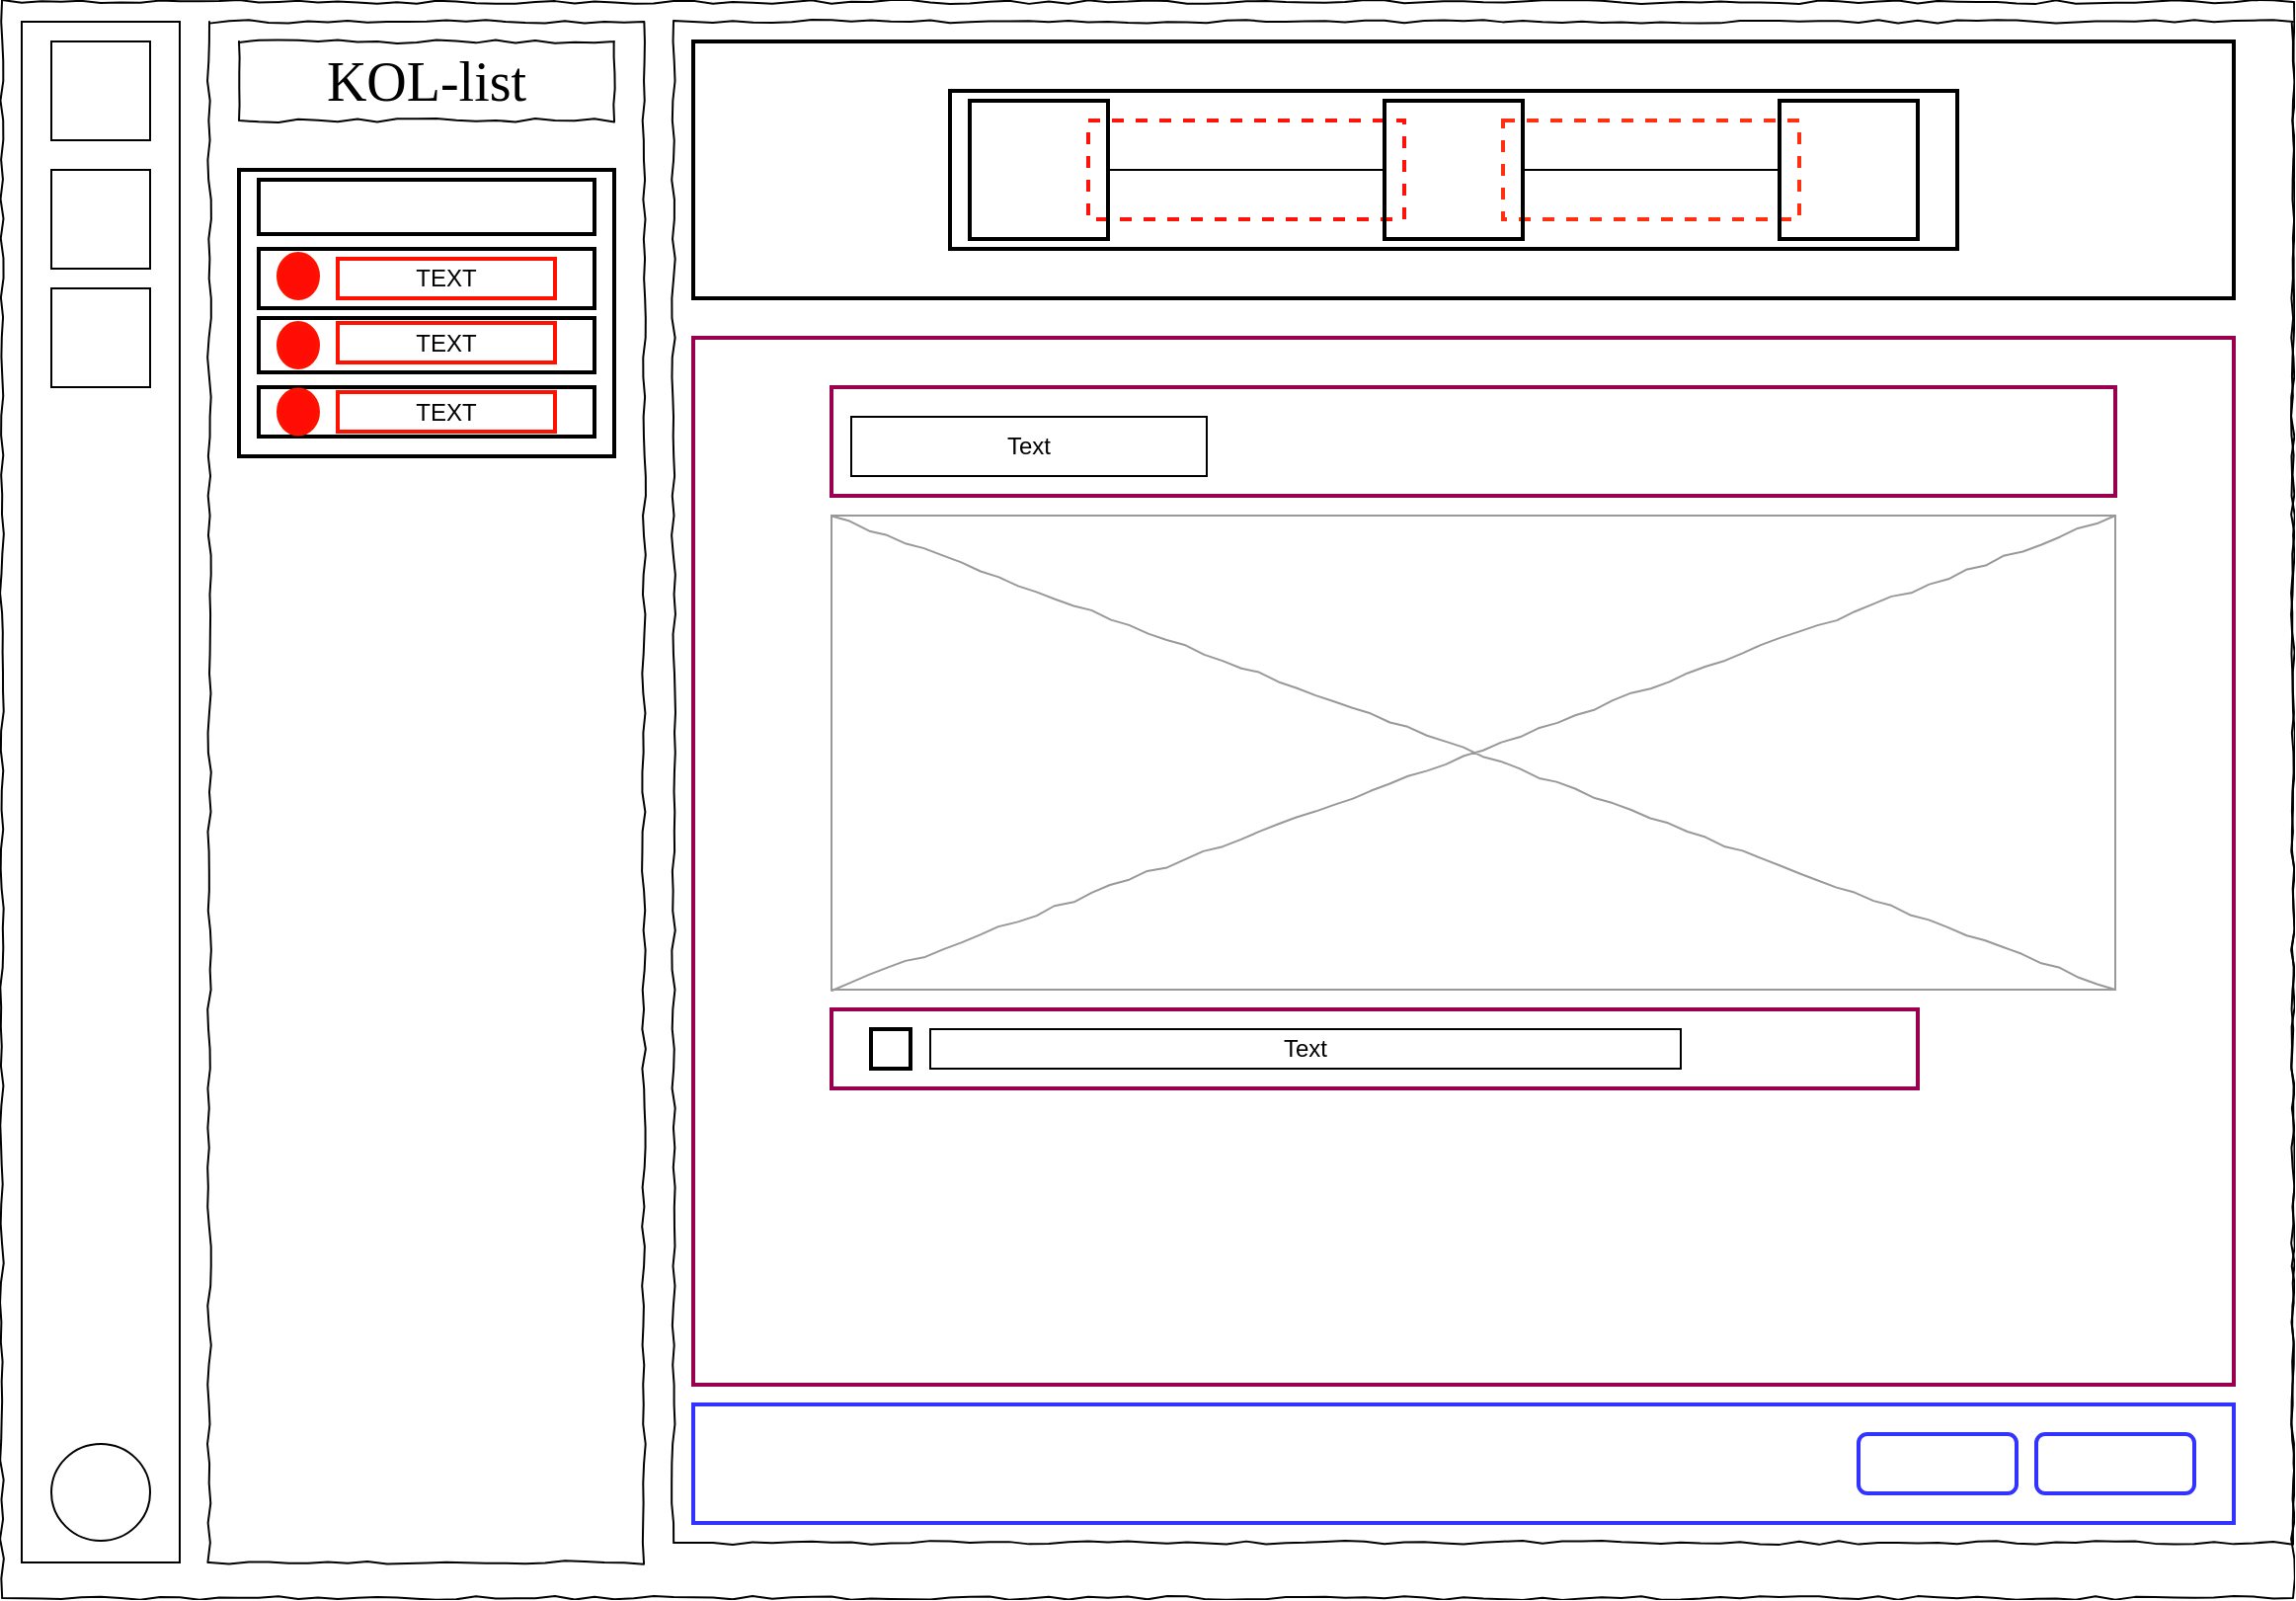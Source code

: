 <mxfile version="14.8.0" type="github">
  <diagram name="Page-1" id="03018318-947c-dd8e-b7a3-06fadd420f32">
    <mxGraphModel dx="2522" dy="762" grid="1" gridSize="10" guides="1" tooltips="1" connect="1" arrows="1" fold="1" page="1" pageScale="1" pageWidth="1100" pageHeight="850" background="none" math="0" shadow="0">
      <root>
        <mxCell id="0" />
        <mxCell id="1" parent="0" />
        <mxCell id="LAibJ-5zCVIrmC9jEC37-33" value="" style="rounded=0;whiteSpace=wrap;html=1;strokeWidth=2;fillColor=none;dashed=1;strokeColor=#FF2F0F;" vertex="1" parent="1">
          <mxGeometry x="670" y="60" width="150" height="50" as="geometry" />
        </mxCell>
        <mxCell id="677b7b8949515195-1" value="" style="whiteSpace=wrap;html=1;rounded=0;shadow=0;labelBackgroundColor=none;strokeColor=#000000;strokeWidth=1;fillColor=none;fontFamily=Verdana;fontSize=12;fontColor=#000000;align=center;comic=1;" parent="1" vertex="1">
          <mxGeometry x="-90" width="1160" height="808" as="geometry" />
        </mxCell>
        <mxCell id="677b7b8949515195-10" value="" style="whiteSpace=wrap;html=1;rounded=0;shadow=0;labelBackgroundColor=none;strokeWidth=1;fillColor=none;fontFamily=Verdana;fontSize=12;align=center;comic=1;" parent="1" vertex="1">
          <mxGeometry x="250" y="10" width="820" height="770" as="geometry" />
        </mxCell>
        <mxCell id="LAibJ-5zCVIrmC9jEC37-24" value="" style="rounded=0;whiteSpace=wrap;html=1;strokeWidth=2;fillColor=none;" vertex="1" parent="1">
          <mxGeometry x="260" y="20" width="780" height="130" as="geometry" />
        </mxCell>
        <mxCell id="LAibJ-5zCVIrmC9jEC37-25" value="" style="rounded=0;whiteSpace=wrap;html=1;strokeColor=#000000;strokeWidth=2;fillColor=none;" vertex="1" parent="1">
          <mxGeometry x="390" y="45" width="510" height="80" as="geometry" />
        </mxCell>
        <mxCell id="LAibJ-5zCVIrmC9jEC37-32" value="" style="rounded=0;whiteSpace=wrap;html=1;strokeWidth=2;fillColor=none;dashed=1;strokeColor=#FF120A;" vertex="1" parent="1">
          <mxGeometry x="460" y="60" width="160" height="50" as="geometry" />
        </mxCell>
        <mxCell id="LAibJ-5zCVIrmC9jEC37-34" value="" style="rounded=0;whiteSpace=wrap;html=1;strokeWidth=2;fillColor=none;strokeColor=#99004D;" vertex="1" parent="1">
          <mxGeometry x="260" y="170" width="780" height="530" as="geometry" />
        </mxCell>
        <mxCell id="677b7b8949515195-16" value="" style="verticalLabelPosition=bottom;shadow=0;dashed=0;align=center;verticalAlign=top;strokeWidth=1;shape=mxgraph.mockup.graphics.simpleIcon;strokeColor=#999999;rounded=0;labelBackgroundColor=none;fontFamily=Verdana;fontSize=14;fontColor=#000000;comic=1;html=1;" parent="1" vertex="1">
          <mxGeometry x="330" y="260" width="650" height="240" as="geometry" />
        </mxCell>
        <mxCell id="677b7b8949515195-8" value="" style="whiteSpace=wrap;html=1;rounded=0;shadow=0;labelBackgroundColor=none;strokeWidth=1;fillColor=none;fontFamily=Verdana;fontSize=12;align=center;comic=1;" parent="1" vertex="1">
          <mxGeometry x="15" y="10" width="220" height="780" as="geometry" />
        </mxCell>
        <mxCell id="677b7b8949515195-2" value="KOL-list" style="whiteSpace=wrap;html=1;rounded=0;shadow=0;labelBackgroundColor=none;strokeWidth=1;fontFamily=Verdana;fontSize=28;align=center;comic=1;" parent="1" vertex="1">
          <mxGeometry x="30" y="20" width="190" height="40" as="geometry" />
        </mxCell>
        <mxCell id="677b7b8949515195-27" value="" style="text;html=1;points=[];align=left;verticalAlign=top;spacingTop=-4;fontSize=14;fontFamily=Verdana;strokeColor=#000000;strokeWidth=2;" parent="1" vertex="1">
          <mxGeometry x="30" y="85" width="190" height="145" as="geometry" />
        </mxCell>
        <mxCell id="LAibJ-5zCVIrmC9jEC37-7" value="" style="rounded=0;whiteSpace=wrap;html=1;fillColor=none;" vertex="1" parent="1">
          <mxGeometry x="-80" y="10" width="80" height="780" as="geometry" />
        </mxCell>
        <mxCell id="LAibJ-5zCVIrmC9jEC37-8" value="" style="rounded=0;whiteSpace=wrap;html=1;fillColor=none;" vertex="1" parent="1">
          <mxGeometry x="-65" y="20" width="50" height="50" as="geometry" />
        </mxCell>
        <mxCell id="LAibJ-5zCVIrmC9jEC37-10" value="" style="rounded=0;whiteSpace=wrap;html=1;fillColor=none;" vertex="1" parent="1">
          <mxGeometry x="-65" y="85" width="50" height="50" as="geometry" />
        </mxCell>
        <mxCell id="LAibJ-5zCVIrmC9jEC37-11" value="" style="rounded=0;whiteSpace=wrap;html=1;fillColor=none;" vertex="1" parent="1">
          <mxGeometry x="-65" y="145" width="50" height="50" as="geometry" />
        </mxCell>
        <mxCell id="LAibJ-5zCVIrmC9jEC37-12" value="" style="ellipse;whiteSpace=wrap;html=1;fillColor=none;" vertex="1" parent="1">
          <mxGeometry x="-65" y="730" width="50" height="49" as="geometry" />
        </mxCell>
        <mxCell id="LAibJ-5zCVIrmC9jEC37-13" value="" style="rounded=0;whiteSpace=wrap;html=1;strokeColor=#000000;strokeWidth=2;fillColor=none;" vertex="1" parent="1">
          <mxGeometry x="40" y="90" width="170" height="27.5" as="geometry" />
        </mxCell>
        <mxCell id="LAibJ-5zCVIrmC9jEC37-14" value="" style="rounded=0;whiteSpace=wrap;html=1;strokeColor=#000000;strokeWidth=2;fillColor=none;" vertex="1" parent="1">
          <mxGeometry x="40" y="125" width="170" height="30" as="geometry" />
        </mxCell>
        <mxCell id="LAibJ-5zCVIrmC9jEC37-15" value="" style="rounded=0;whiteSpace=wrap;html=1;strokeColor=#000000;strokeWidth=2;fillColor=none;" vertex="1" parent="1">
          <mxGeometry x="40" y="160" width="170" height="27.5" as="geometry" />
        </mxCell>
        <mxCell id="LAibJ-5zCVIrmC9jEC37-16" value="" style="rounded=0;whiteSpace=wrap;html=1;strokeColor=#000000;strokeWidth=2;fillColor=none;" vertex="1" parent="1">
          <mxGeometry x="40" y="195" width="170" height="25" as="geometry" />
        </mxCell>
        <mxCell id="LAibJ-5zCVIrmC9jEC37-17" value="" style="ellipse;whiteSpace=wrap;html=1;strokeWidth=2;strokeColor=#FF1100;fillColor=#FF0D05;" vertex="1" parent="1">
          <mxGeometry x="50" y="127.5" width="20" height="22.5" as="geometry" />
        </mxCell>
        <mxCell id="LAibJ-5zCVIrmC9jEC37-19" value="TEXT" style="rounded=0;whiteSpace=wrap;html=1;strokeColor=#FF1100;strokeWidth=2;fillColor=none;" vertex="1" parent="1">
          <mxGeometry x="80" y="130" width="110" height="20" as="geometry" />
        </mxCell>
        <mxCell id="LAibJ-5zCVIrmC9jEC37-20" value="" style="ellipse;whiteSpace=wrap;html=1;strokeWidth=2;strokeColor=#FF1100;fillColor=#FF0D05;" vertex="1" parent="1">
          <mxGeometry x="50" y="162.5" width="20" height="22.5" as="geometry" />
        </mxCell>
        <mxCell id="LAibJ-5zCVIrmC9jEC37-21" value="" style="ellipse;whiteSpace=wrap;html=1;strokeWidth=2;strokeColor=#FF1100;fillColor=#FF0D05;" vertex="1" parent="1">
          <mxGeometry x="50" y="196.25" width="20" height="22.5" as="geometry" />
        </mxCell>
        <mxCell id="LAibJ-5zCVIrmC9jEC37-22" value="TEXT" style="rounded=0;whiteSpace=wrap;html=1;strokeColor=#FF1100;strokeWidth=2;fillColor=none;" vertex="1" parent="1">
          <mxGeometry x="80" y="162.5" width="110" height="20" as="geometry" />
        </mxCell>
        <mxCell id="LAibJ-5zCVIrmC9jEC37-23" value="TEXT" style="rounded=0;whiteSpace=wrap;html=1;strokeColor=#FF1100;strokeWidth=2;fillColor=none;" vertex="1" parent="1">
          <mxGeometry x="80" y="197.5" width="110" height="20" as="geometry" />
        </mxCell>
        <mxCell id="LAibJ-5zCVIrmC9jEC37-26" value="" style="rounded=0;whiteSpace=wrap;html=1;strokeColor=#000000;strokeWidth=2;fillColor=none;" vertex="1" parent="1">
          <mxGeometry x="400" y="50" width="70" height="70" as="geometry" />
        </mxCell>
        <mxCell id="LAibJ-5zCVIrmC9jEC37-27" value="" style="rounded=0;whiteSpace=wrap;html=1;strokeColor=#000000;strokeWidth=2;fillColor=none;" vertex="1" parent="1">
          <mxGeometry x="610" y="50" width="70" height="70" as="geometry" />
        </mxCell>
        <mxCell id="LAibJ-5zCVIrmC9jEC37-28" value="" style="rounded=0;whiteSpace=wrap;html=1;strokeColor=#000000;strokeWidth=2;fillColor=none;" vertex="1" parent="1">
          <mxGeometry x="810" y="50" width="70" height="70" as="geometry" />
        </mxCell>
        <mxCell id="LAibJ-5zCVIrmC9jEC37-31" value="" style="endArrow=none;html=1;entryX=1;entryY=0.5;entryDx=0;entryDy=0;exitX=0;exitY=0.5;exitDx=0;exitDy=0;" edge="1" parent="1" source="LAibJ-5zCVIrmC9jEC37-28" target="LAibJ-5zCVIrmC9jEC37-27">
          <mxGeometry width="50" height="50" relative="1" as="geometry">
            <mxPoint x="520" y="300" as="sourcePoint" />
            <mxPoint x="570" y="250" as="targetPoint" />
          </mxGeometry>
        </mxCell>
        <mxCell id="LAibJ-5zCVIrmC9jEC37-35" value="" style="rounded=0;whiteSpace=wrap;html=1;strokeColor=#99004D;strokeWidth=2;fillColor=none;" vertex="1" parent="1">
          <mxGeometry x="330" y="195" width="650" height="55" as="geometry" />
        </mxCell>
        <mxCell id="LAibJ-5zCVIrmC9jEC37-36" value="" style="rounded=0;whiteSpace=wrap;html=1;strokeColor=#99004D;strokeWidth=2;fillColor=none;" vertex="1" parent="1">
          <mxGeometry x="330" y="510" width="550" height="40" as="geometry" />
        </mxCell>
        <mxCell id="LAibJ-5zCVIrmC9jEC37-37" value="" style="rounded=0;whiteSpace=wrap;html=1;strokeWidth=2;fillColor=none;" vertex="1" parent="1">
          <mxGeometry x="350" y="520" width="20" height="20" as="geometry" />
        </mxCell>
        <mxCell id="LAibJ-5zCVIrmC9jEC37-38" value="Text" style="text;html=1;fillColor=none;align=center;verticalAlign=middle;whiteSpace=wrap;rounded=0;strokeColor=#000000;" vertex="1" parent="1">
          <mxGeometry x="380" y="520" width="380" height="20" as="geometry" />
        </mxCell>
        <mxCell id="LAibJ-5zCVIrmC9jEC37-39" value="Text" style="text;html=1;fillColor=none;align=center;verticalAlign=middle;whiteSpace=wrap;rounded=0;strokeColor=#000000;" vertex="1" parent="1">
          <mxGeometry x="340" y="210" width="180" height="30" as="geometry" />
        </mxCell>
        <mxCell id="LAibJ-5zCVIrmC9jEC37-42" value="" style="rounded=0;whiteSpace=wrap;html=1;strokeWidth=2;fillColor=none;strokeColor=#3333FF;" vertex="1" parent="1">
          <mxGeometry x="260" y="710" width="780" height="60" as="geometry" />
        </mxCell>
        <mxCell id="LAibJ-5zCVIrmC9jEC37-43" value="" style="rounded=1;whiteSpace=wrap;html=1;strokeColor=#3333FF;strokeWidth=2;fillColor=none;" vertex="1" parent="1">
          <mxGeometry x="850" y="725" width="80" height="30" as="geometry" />
        </mxCell>
        <mxCell id="LAibJ-5zCVIrmC9jEC37-44" value="" style="rounded=1;whiteSpace=wrap;html=1;strokeColor=#3333FF;strokeWidth=2;fillColor=none;" vertex="1" parent="1">
          <mxGeometry x="940" y="725" width="80" height="30" as="geometry" />
        </mxCell>
        <mxCell id="LAibJ-5zCVIrmC9jEC37-46" value="" style="endArrow=none;html=1;entryX=1;entryY=0.5;entryDx=0;entryDy=0;exitX=0;exitY=0.5;exitDx=0;exitDy=0;" edge="1" parent="1" source="LAibJ-5zCVIrmC9jEC37-27" target="LAibJ-5zCVIrmC9jEC37-26">
          <mxGeometry width="50" height="50" relative="1" as="geometry">
            <mxPoint x="605" y="84" as="sourcePoint" />
            <mxPoint x="475" y="84" as="targetPoint" />
          </mxGeometry>
        </mxCell>
      </root>
    </mxGraphModel>
  </diagram>
</mxfile>
